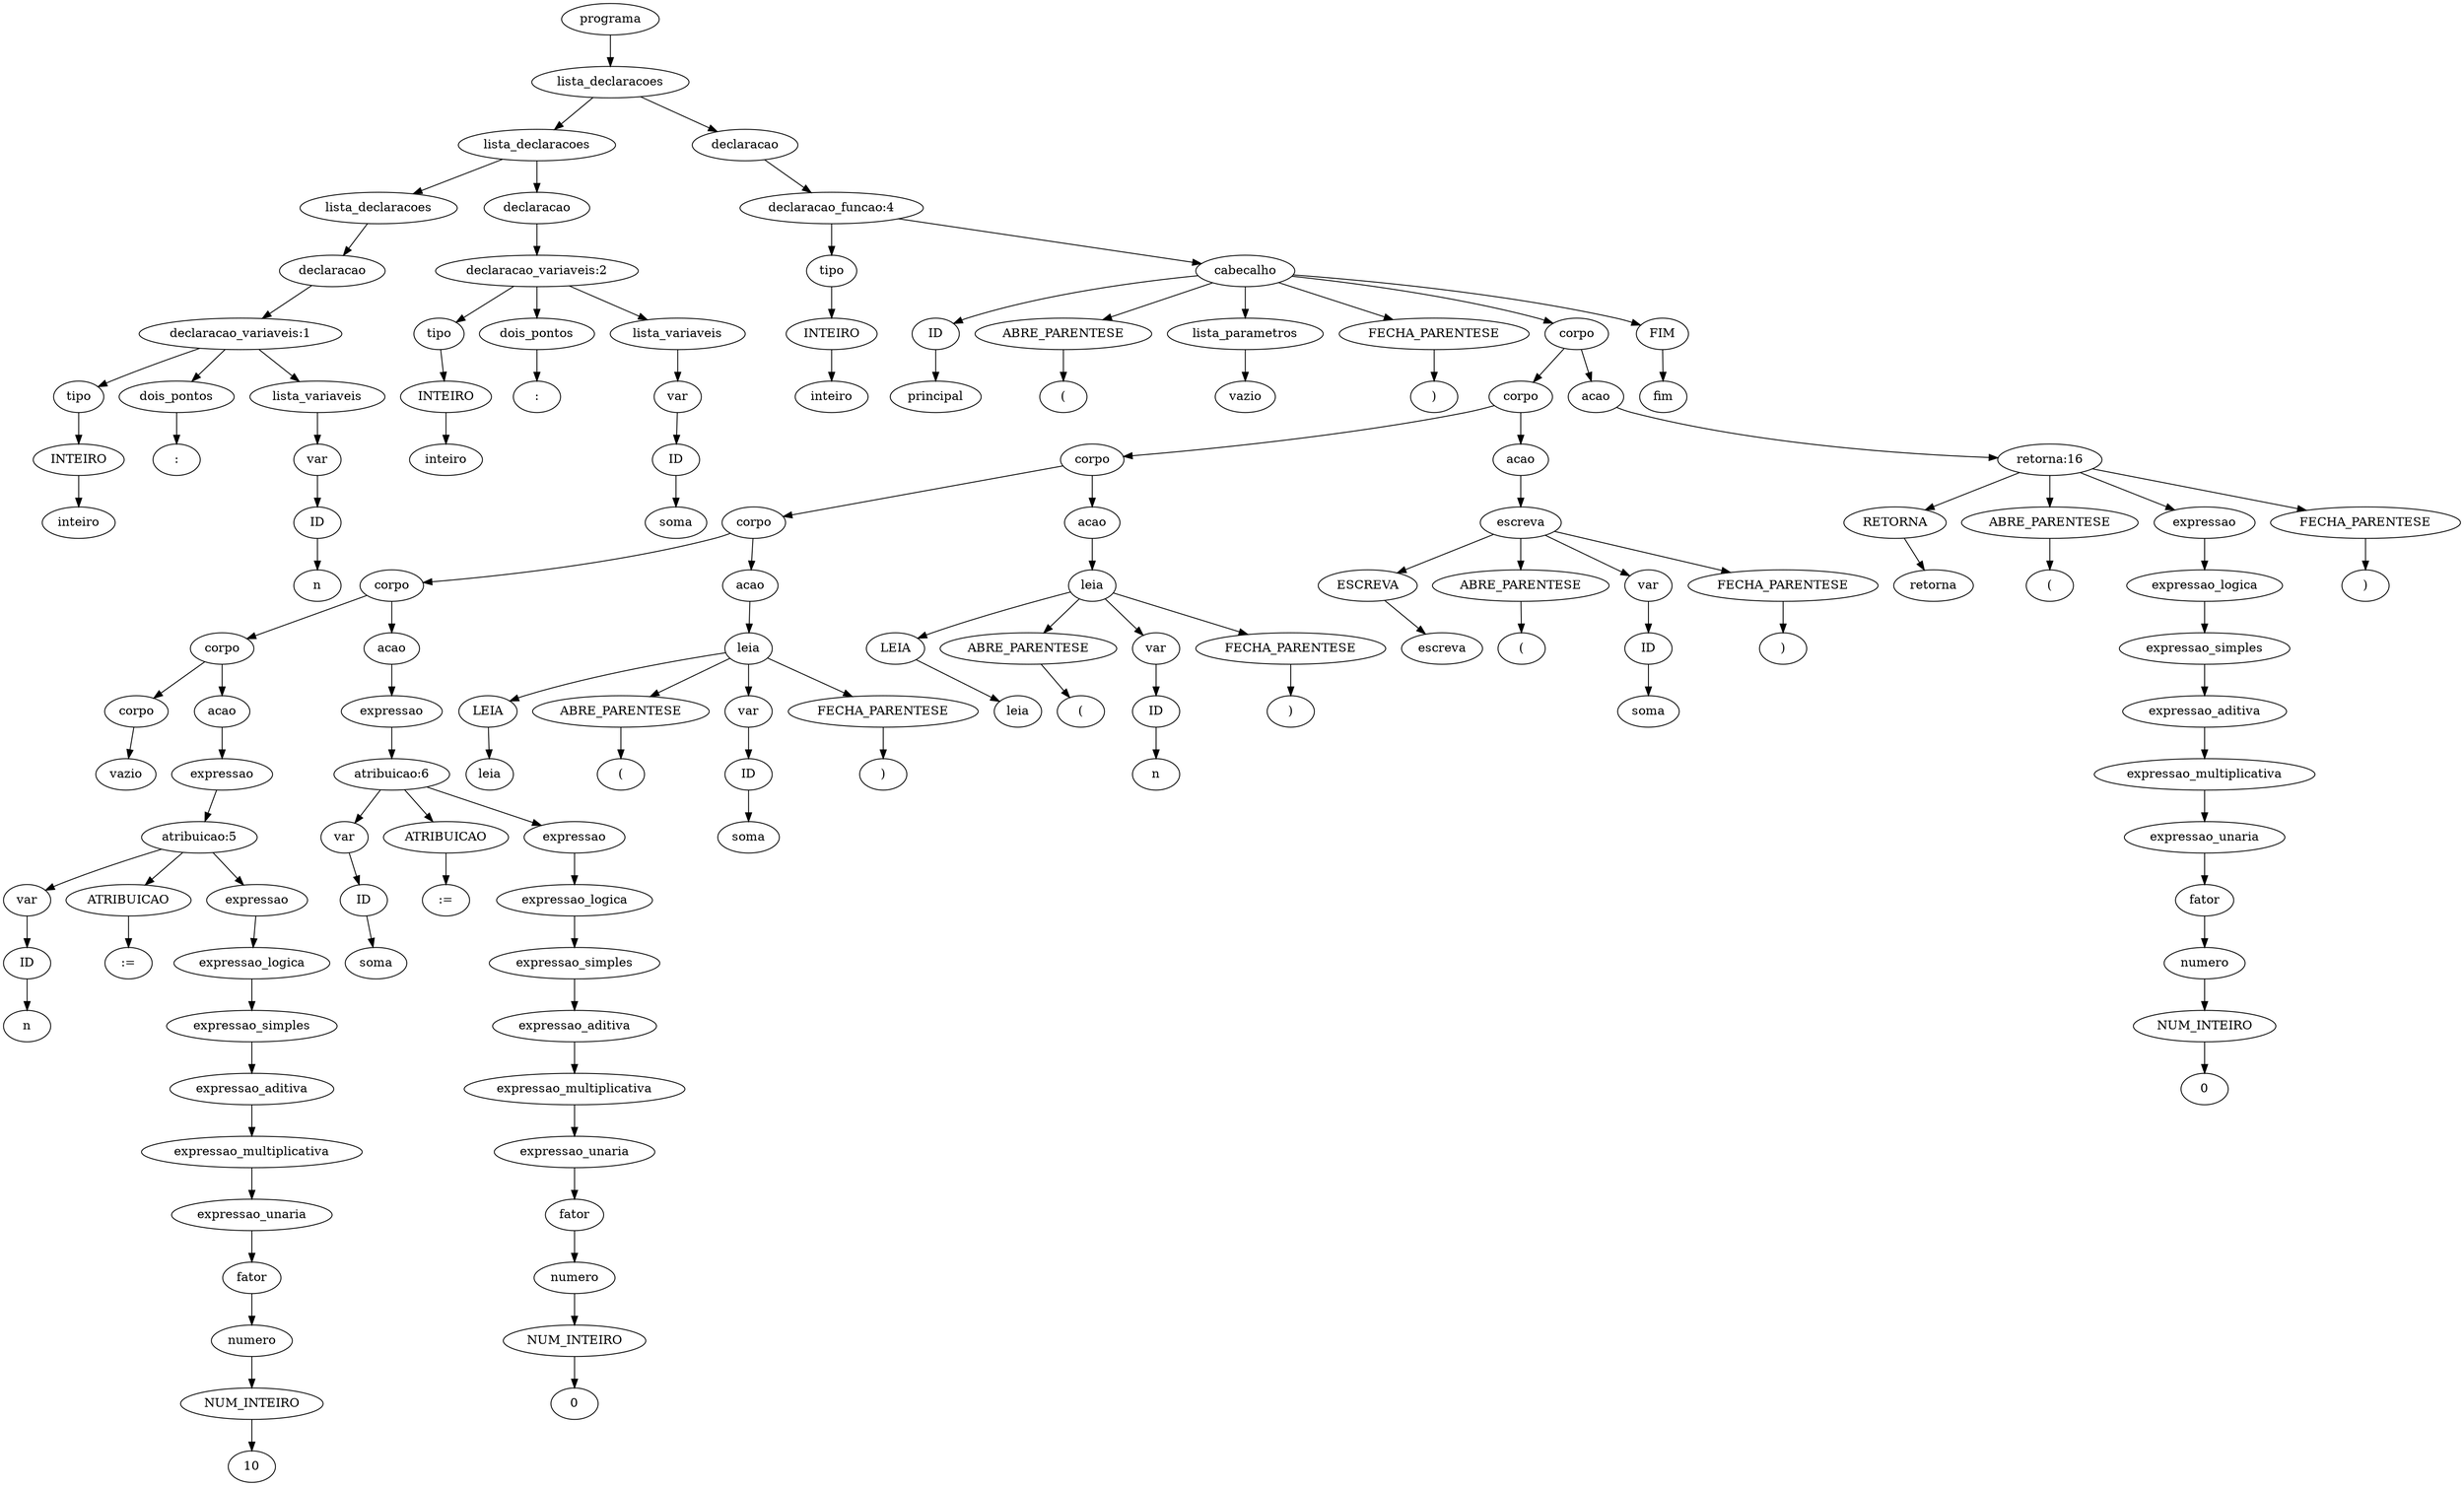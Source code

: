 digraph tree {
    "0x7f4f8e4c19a0" [label="programa"];
    "0x7f4f8e4e22e0" [label="lista_declaracoes"];
    "0x7f4f8e4c1160" [label="lista_declaracoes"];
    "0x7f4f8e4c1820" [label="lista_declaracoes"];
    "0x7f4fd153bf40" [label="declaracao"];
    "0x7f4f8e4c1310" [label="declaracao_variaveis:1"];
    "0x7f4f8e4c1280" [label="tipo"];
    "0x7f4f8e4c12b0" [label="INTEIRO"];
    "0x7f4f8e4c1370" [label="inteiro"];
    "0x7f4f8e4c18b0" [label="dois_pontos"];
    "0x7f4f8e4c10d0" [label=":"];
    "0x7f4f8e4c17c0" [label="lista_variaveis"];
    "0x7f4fd1493850" [label="var"];
    "0x7f4f8ea63670" [label="ID"];
    "0x7f4f8e4c18e0" [label="n"];
    "0x7f4f8e4c1f40" [label="declaracao"];
    "0x7f4f8e4e2340" [label="declaracao_variaveis:2"];
    "0x7f4f8e4c1070" [label="tipo"];
    "0x7f4f8e4c10a0" [label="INTEIRO"];
    "0x7f4f8e4c1100" [label="inteiro"];
    "0x7f4f8e4e2d00" [label="dois_pontos"];
    "0x7f4f8e4e2d30" [label=":"];
    "0x7f4f8e4e2250" [label="lista_variaveis"];
    "0x7f4f8e4c1700" [label="var"];
    "0x7f4f8e4c1850" [label="ID"];
    "0x7f4f8e4e2370" [label="soma"];
    "0x7f4f8e4c1940" [label="declaracao"];
    "0x7f4f8e4e2d90" [label="declaracao_funcao:4"];
    "0x7f4f8e90a310" [label="tipo"];
    "0x7f4f8e4c1190" [label="INTEIRO"];
    "0x7f4f8e4e2be0" [label="inteiro"];
    "0x7f4f8e4e5220" [label="cabecalho"];
    "0x7f4f8e4e5820" [label="ID"];
    "0x7f4f8e4e5490" [label="principal"];
    "0x7f4f8e4e54f0" [label="ABRE_PARENTESE"];
    "0x7f4f8e54dd60" [label="("];
    "0x7f4f8e4e2700" [label="lista_parametros"];
    "0x7f4f8e4e2190" [label="vazio"];
    "0x7f4f8e54dd00" [label="FECHA_PARENTESE"];
    "0x7f4f8e54ddf0" [label=")"];
    "0x7f4f8e4e5790" [label="corpo"];
    "0x7f4f8e4e5f40" [label="corpo"];
    "0x7f4f8e4e51f0" [label="corpo"];
    "0x7f4f8e4e28e0" [label="corpo"];
    "0x7f4f8e4e53a0" [label="corpo"];
    "0x7f4f8e4e2a60" [label="corpo"];
    "0x7f4f8e4e2460" [label="corpo"];
    "0x7f4f8e4e2dc0" [label="vazio"];
    "0x7f4f8e4e2910" [label="acao"];
    "0x7f4f8e4e24c0" [label="expressao"];
    "0x7f4f8e4e2880" [label="atribuicao:5"];
    "0x7f4f8e4e2760" [label="var"];
    "0x7f4f8e4e2790" [label="ID"];
    "0x7f4f8e4e2580" [label="n"];
    "0x7f4f8e4e2970" [label="ATRIBUICAO"];
    "0x7f4f8e4e2a00" [label=":="];
    "0x7f4f8e4e2c70" [label="expressao"];
    "0x7f4f8e4e2c10" [label="expressao_logica"];
    "0x7f4f8e4e2b20" [label="expressao_simples"];
    "0x7f4f8e4e2a90" [label="expressao_aditiva"];
    "0x7f4f8e4e2bb0" [label="expressao_multiplicativa"];
    "0x7f4f8e4e25e0" [label="expressao_unaria"];
    "0x7f4f8e4e2640" [label="fator"];
    "0x7f4f8e4e27f0" [label="numero"];
    "0x7f4f8e4e25b0" [label="NUM_INTEIRO"];
    "0x7f4f8e4e29d0" [label="10"];
    "0x7f4f8e4e27c0" [label="acao"];
    "0x7f4f8e4e2040" [label="expressao"];
    "0x7f4f8e4e2df0" [label="atribuicao:6"];
    "0x7f4f8e4e2670" [label="var"];
    "0x7f4f8e4e2850" [label="ID"];
    "0x7f4f8e4e23a0" [label="soma"];
    "0x7f4f8e4e5fd0" [label="ATRIBUICAO"];
    "0x7f4f8e4e5370" [label=":="];
    "0x7f4f8e4e2fa0" [label="expressao"];
    "0x7f4f8e4e2f40" [label="expressao_logica"];
    "0x7f4f8e4e2220" [label="expressao_simples"];
    "0x7f4f8e4e2130" [label="expressao_aditiva"];
    "0x7f4f8e4e2f10" [label="expressao_multiplicativa"];
    "0x7f4f8e4e24f0" [label="expressao_unaria"];
    "0x7f4f8e4e20d0" [label="fator"];
    "0x7f4f8e4e2b80" [label="numero"];
    "0x7f4f8e4e2af0" [label="NUM_INTEIRO"];
    "0x7f4f8e4e2eb0" [label="0"];
    "0x7f4f8e4e2160" [label="acao"];
    "0x7f4f8e4e5250" [label="leia"];
    "0x7f4f8e4e5430" [label="LEIA"];
    "0x7f4f8e4e5a60" [label="leia"];
    "0x7f4f8e4e5ac0" [label="ABRE_PARENTESE"];
    "0x7f4f8e4e5b20" [label="("];
    "0x7f4f8e4e29a0" [label="var"];
    "0x7f4f8e4e2550" [label="ID"];
    "0x7f4f8e4e20a0" [label="soma"];
    "0x7f4f8e4e5100" [label="FECHA_PARENTESE"];
    "0x7f4f8e4e5160" [label=")"];
    "0x7f4f8e4e5d60" [label="acao"];
    "0x7f4f8e4e5400" [label="leia"];
    "0x7f4f8e4e5940" [label="LEIA"];
    "0x7f4f8e4e5dc0" [label="leia"];
    "0x7f4f8e4e5df0" [label="ABRE_PARENTESE"];
    "0x7f4f8e4e5e50" [label="("];
    "0x7f4f8e4e2fd0" [label="var"];
    "0x7f4f8e4e5f70" [label="ID"];
    "0x7f4f8e4e5190" [label="n"];
    "0x7f4f8e4e5ca0" [label="FECHA_PARENTESE"];
    "0x7f4f8e4e5e80" [label=")"];
    "0x7f4f8e4e5460" [label="acao"];
    "0x7f4f8e4e59d0" [label="escreva"];
    "0x7f4f8e4e5040" [label="ESCREVA"];
    "0x7f4f8e4e5640" [label="escreva"];
    "0x7f4f8e4e56a0" [label="ABRE_PARENTESE"];
    "0x7f4f8e4e5700" [label="("];
    "0x7f4f8e4e21c0" [label="var"];
    "0x7f4f8e4e5880" [label="ID"];
    "0x7f4f8e4e5ee0" [label="soma"];
    "0x7f4f8e4e5b50" [label="FECHA_PARENTESE"];
    "0x7f4f8e4e5bb0" [label=")"];
    "0x7f4f8e4e5910" [label="acao"];
    "0x7f4f8e4e5d30" [label="retorna:16"];
    "0x7f4f8e4e57c0" [label="RETORNA"];
    "0x7f4f8e4e5070" [label="retorna"];
    "0x7f4f8e4e50d0" [label="ABRE_PARENTESE"];
    "0x7f4f8e54d3a0" [label="("];
    "0x7f4f8e4e5cd0" [label="expressao"];
    "0x7f4f8e4e5c70" [label="expressao_logica"];
    "0x7f4f8e4e5a90" [label="expressao_simples"];
    "0x7f4f8e4e5520" [label="expressao_aditiva"];
    "0x7f4f8e4e5c40" [label="expressao_multiplicativa"];
    "0x7f4f8e4e55b0" [label="expressao_unaria"];
    "0x7f4f8e4e5280" [label="fator"];
    "0x7f4f8e4e5a30" [label="numero"];
    "0x7f4f8e4e59a0" [label="NUM_INTEIRO"];
    "0x7f4f8e4e5be0" [label="0"];
    "0x7f4f8e54d1f0" [label="FECHA_PARENTESE"];
    "0x7f4f8e54d430" [label=")"];
    "0x7f4f8e54de80" [label="FIM"];
    "0x7f4f8e54dee0" [label="fim"];
    "0x7f4f8e4c19a0" -> "0x7f4f8e4e22e0";
    "0x7f4f8e4e22e0" -> "0x7f4f8e4c1160";
    "0x7f4f8e4e22e0" -> "0x7f4f8e4c1940";
    "0x7f4f8e4c1160" -> "0x7f4f8e4c1820";
    "0x7f4f8e4c1160" -> "0x7f4f8e4c1f40";
    "0x7f4f8e4c1820" -> "0x7f4fd153bf40";
    "0x7f4fd153bf40" -> "0x7f4f8e4c1310";
    "0x7f4f8e4c1310" -> "0x7f4f8e4c1280";
    "0x7f4f8e4c1310" -> "0x7f4f8e4c18b0";
    "0x7f4f8e4c1310" -> "0x7f4f8e4c17c0";
    "0x7f4f8e4c1280" -> "0x7f4f8e4c12b0";
    "0x7f4f8e4c12b0" -> "0x7f4f8e4c1370";
    "0x7f4f8e4c18b0" -> "0x7f4f8e4c10d0";
    "0x7f4f8e4c17c0" -> "0x7f4fd1493850";
    "0x7f4fd1493850" -> "0x7f4f8ea63670";
    "0x7f4f8ea63670" -> "0x7f4f8e4c18e0";
    "0x7f4f8e4c1f40" -> "0x7f4f8e4e2340";
    "0x7f4f8e4e2340" -> "0x7f4f8e4c1070";
    "0x7f4f8e4e2340" -> "0x7f4f8e4e2d00";
    "0x7f4f8e4e2340" -> "0x7f4f8e4e2250";
    "0x7f4f8e4c1070" -> "0x7f4f8e4c10a0";
    "0x7f4f8e4c10a0" -> "0x7f4f8e4c1100";
    "0x7f4f8e4e2d00" -> "0x7f4f8e4e2d30";
    "0x7f4f8e4e2250" -> "0x7f4f8e4c1700";
    "0x7f4f8e4c1700" -> "0x7f4f8e4c1850";
    "0x7f4f8e4c1850" -> "0x7f4f8e4e2370";
    "0x7f4f8e4c1940" -> "0x7f4f8e4e2d90";
    "0x7f4f8e4e2d90" -> "0x7f4f8e90a310";
    "0x7f4f8e4e2d90" -> "0x7f4f8e4e5220";
    "0x7f4f8e90a310" -> "0x7f4f8e4c1190";
    "0x7f4f8e4c1190" -> "0x7f4f8e4e2be0";
    "0x7f4f8e4e5220" -> "0x7f4f8e4e5820";
    "0x7f4f8e4e5220" -> "0x7f4f8e4e54f0";
    "0x7f4f8e4e5220" -> "0x7f4f8e4e2700";
    "0x7f4f8e4e5220" -> "0x7f4f8e54dd00";
    "0x7f4f8e4e5220" -> "0x7f4f8e4e5790";
    "0x7f4f8e4e5220" -> "0x7f4f8e54de80";
    "0x7f4f8e4e5820" -> "0x7f4f8e4e5490";
    "0x7f4f8e4e54f0" -> "0x7f4f8e54dd60";
    "0x7f4f8e4e2700" -> "0x7f4f8e4e2190";
    "0x7f4f8e54dd00" -> "0x7f4f8e54ddf0";
    "0x7f4f8e4e5790" -> "0x7f4f8e4e5f40";
    "0x7f4f8e4e5790" -> "0x7f4f8e4e5910";
    "0x7f4f8e4e5f40" -> "0x7f4f8e4e51f0";
    "0x7f4f8e4e5f40" -> "0x7f4f8e4e5460";
    "0x7f4f8e4e51f0" -> "0x7f4f8e4e28e0";
    "0x7f4f8e4e51f0" -> "0x7f4f8e4e5d60";
    "0x7f4f8e4e28e0" -> "0x7f4f8e4e53a0";
    "0x7f4f8e4e28e0" -> "0x7f4f8e4e2160";
    "0x7f4f8e4e53a0" -> "0x7f4f8e4e2a60";
    "0x7f4f8e4e53a0" -> "0x7f4f8e4e27c0";
    "0x7f4f8e4e2a60" -> "0x7f4f8e4e2460";
    "0x7f4f8e4e2a60" -> "0x7f4f8e4e2910";
    "0x7f4f8e4e2460" -> "0x7f4f8e4e2dc0";
    "0x7f4f8e4e2910" -> "0x7f4f8e4e24c0";
    "0x7f4f8e4e24c0" -> "0x7f4f8e4e2880";
    "0x7f4f8e4e2880" -> "0x7f4f8e4e2760";
    "0x7f4f8e4e2880" -> "0x7f4f8e4e2970";
    "0x7f4f8e4e2880" -> "0x7f4f8e4e2c70";
    "0x7f4f8e4e2760" -> "0x7f4f8e4e2790";
    "0x7f4f8e4e2790" -> "0x7f4f8e4e2580";
    "0x7f4f8e4e2970" -> "0x7f4f8e4e2a00";
    "0x7f4f8e4e2c70" -> "0x7f4f8e4e2c10";
    "0x7f4f8e4e2c10" -> "0x7f4f8e4e2b20";
    "0x7f4f8e4e2b20" -> "0x7f4f8e4e2a90";
    "0x7f4f8e4e2a90" -> "0x7f4f8e4e2bb0";
    "0x7f4f8e4e2bb0" -> "0x7f4f8e4e25e0";
    "0x7f4f8e4e25e0" -> "0x7f4f8e4e2640";
    "0x7f4f8e4e2640" -> "0x7f4f8e4e27f0";
    "0x7f4f8e4e27f0" -> "0x7f4f8e4e25b0";
    "0x7f4f8e4e25b0" -> "0x7f4f8e4e29d0";
    "0x7f4f8e4e27c0" -> "0x7f4f8e4e2040";
    "0x7f4f8e4e2040" -> "0x7f4f8e4e2df0";
    "0x7f4f8e4e2df0" -> "0x7f4f8e4e2670";
    "0x7f4f8e4e2df0" -> "0x7f4f8e4e5fd0";
    "0x7f4f8e4e2df0" -> "0x7f4f8e4e2fa0";
    "0x7f4f8e4e2670" -> "0x7f4f8e4e2850";
    "0x7f4f8e4e2850" -> "0x7f4f8e4e23a0";
    "0x7f4f8e4e5fd0" -> "0x7f4f8e4e5370";
    "0x7f4f8e4e2fa0" -> "0x7f4f8e4e2f40";
    "0x7f4f8e4e2f40" -> "0x7f4f8e4e2220";
    "0x7f4f8e4e2220" -> "0x7f4f8e4e2130";
    "0x7f4f8e4e2130" -> "0x7f4f8e4e2f10";
    "0x7f4f8e4e2f10" -> "0x7f4f8e4e24f0";
    "0x7f4f8e4e24f0" -> "0x7f4f8e4e20d0";
    "0x7f4f8e4e20d0" -> "0x7f4f8e4e2b80";
    "0x7f4f8e4e2b80" -> "0x7f4f8e4e2af0";
    "0x7f4f8e4e2af0" -> "0x7f4f8e4e2eb0";
    "0x7f4f8e4e2160" -> "0x7f4f8e4e5250";
    "0x7f4f8e4e5250" -> "0x7f4f8e4e5430";
    "0x7f4f8e4e5250" -> "0x7f4f8e4e5ac0";
    "0x7f4f8e4e5250" -> "0x7f4f8e4e29a0";
    "0x7f4f8e4e5250" -> "0x7f4f8e4e5100";
    "0x7f4f8e4e5430" -> "0x7f4f8e4e5a60";
    "0x7f4f8e4e5ac0" -> "0x7f4f8e4e5b20";
    "0x7f4f8e4e29a0" -> "0x7f4f8e4e2550";
    "0x7f4f8e4e2550" -> "0x7f4f8e4e20a0";
    "0x7f4f8e4e5100" -> "0x7f4f8e4e5160";
    "0x7f4f8e4e5d60" -> "0x7f4f8e4e5400";
    "0x7f4f8e4e5400" -> "0x7f4f8e4e5940";
    "0x7f4f8e4e5400" -> "0x7f4f8e4e5df0";
    "0x7f4f8e4e5400" -> "0x7f4f8e4e2fd0";
    "0x7f4f8e4e5400" -> "0x7f4f8e4e5ca0";
    "0x7f4f8e4e5940" -> "0x7f4f8e4e5dc0";
    "0x7f4f8e4e5df0" -> "0x7f4f8e4e5e50";
    "0x7f4f8e4e2fd0" -> "0x7f4f8e4e5f70";
    "0x7f4f8e4e5f70" -> "0x7f4f8e4e5190";
    "0x7f4f8e4e5ca0" -> "0x7f4f8e4e5e80";
    "0x7f4f8e4e5460" -> "0x7f4f8e4e59d0";
    "0x7f4f8e4e59d0" -> "0x7f4f8e4e5040";
    "0x7f4f8e4e59d0" -> "0x7f4f8e4e56a0";
    "0x7f4f8e4e59d0" -> "0x7f4f8e4e21c0";
    "0x7f4f8e4e59d0" -> "0x7f4f8e4e5b50";
    "0x7f4f8e4e5040" -> "0x7f4f8e4e5640";
    "0x7f4f8e4e56a0" -> "0x7f4f8e4e5700";
    "0x7f4f8e4e21c0" -> "0x7f4f8e4e5880";
    "0x7f4f8e4e5880" -> "0x7f4f8e4e5ee0";
    "0x7f4f8e4e5b50" -> "0x7f4f8e4e5bb0";
    "0x7f4f8e4e5910" -> "0x7f4f8e4e5d30";
    "0x7f4f8e4e5d30" -> "0x7f4f8e4e57c0";
    "0x7f4f8e4e5d30" -> "0x7f4f8e4e50d0";
    "0x7f4f8e4e5d30" -> "0x7f4f8e4e5cd0";
    "0x7f4f8e4e5d30" -> "0x7f4f8e54d1f0";
    "0x7f4f8e4e57c0" -> "0x7f4f8e4e5070";
    "0x7f4f8e4e50d0" -> "0x7f4f8e54d3a0";
    "0x7f4f8e4e5cd0" -> "0x7f4f8e4e5c70";
    "0x7f4f8e4e5c70" -> "0x7f4f8e4e5a90";
    "0x7f4f8e4e5a90" -> "0x7f4f8e4e5520";
    "0x7f4f8e4e5520" -> "0x7f4f8e4e5c40";
    "0x7f4f8e4e5c40" -> "0x7f4f8e4e55b0";
    "0x7f4f8e4e55b0" -> "0x7f4f8e4e5280";
    "0x7f4f8e4e5280" -> "0x7f4f8e4e5a30";
    "0x7f4f8e4e5a30" -> "0x7f4f8e4e59a0";
    "0x7f4f8e4e59a0" -> "0x7f4f8e4e5be0";
    "0x7f4f8e54d1f0" -> "0x7f4f8e54d430";
    "0x7f4f8e54de80" -> "0x7f4f8e54dee0";
}
